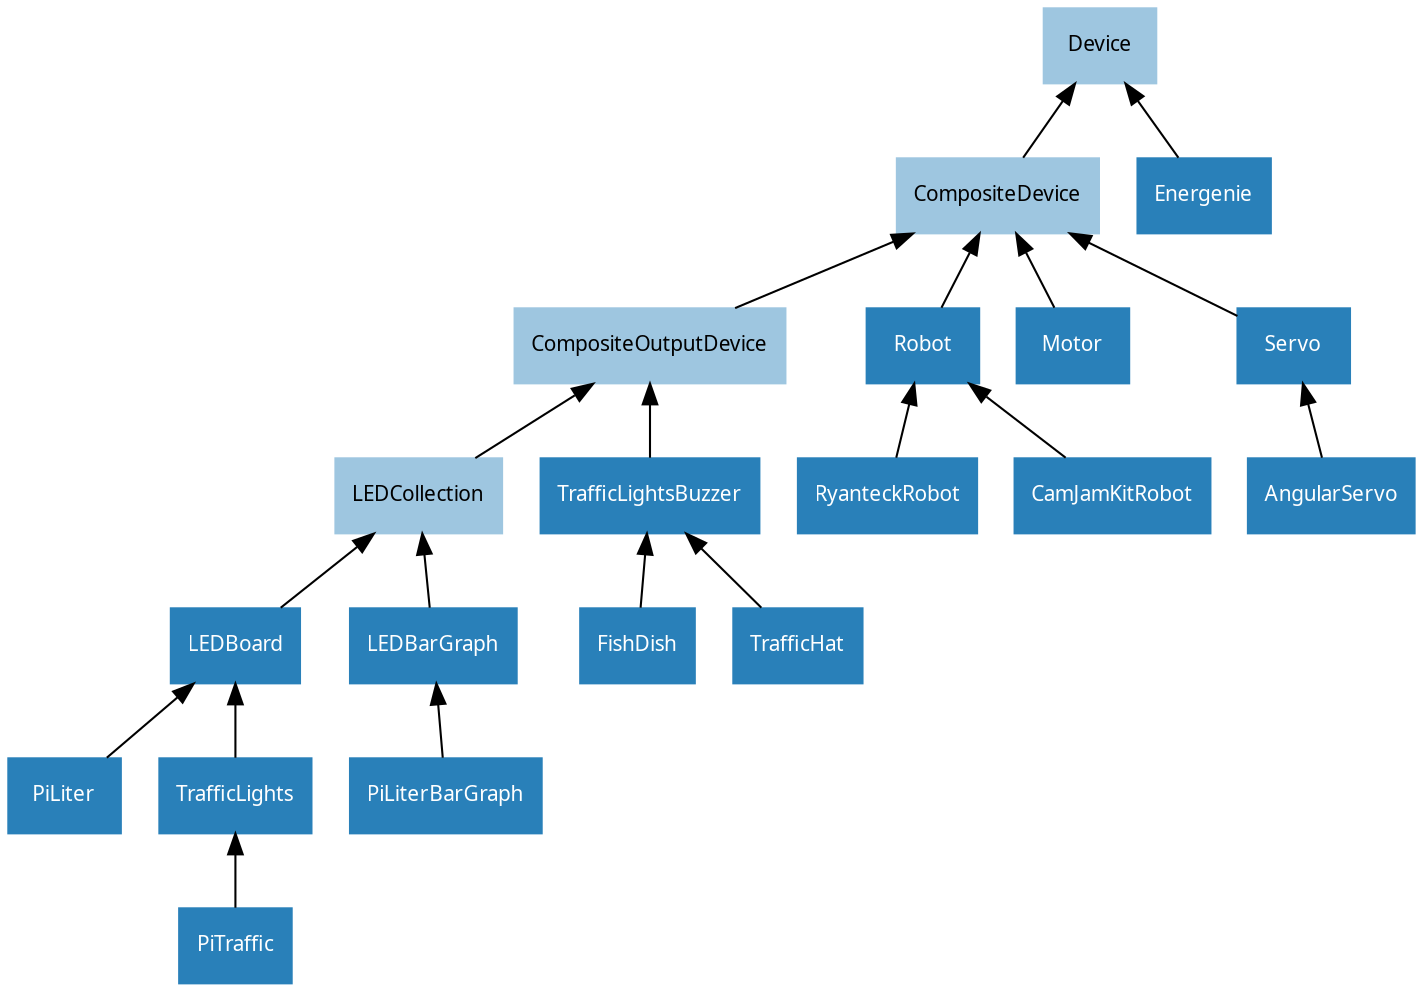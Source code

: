 /* vim: set et sw=4 sts=4: */

digraph classes {
    graph [rankdir=BT];
    node [shape=rect, style=filled, fontname=Sans, fontsize=10];
    edge [];

    /* Abstract classes */
    node [color="#9ec6e0", fontcolor="#000000"]
    Device;
    CompositeDevice;
    CompositeOutputDevice;
    LEDCollection;

    /* Concrete classes */
    node [color="#2980b9", fontcolor="#ffffff"];
    CompositeDevice->Device;
    CompositeOutputDevice->CompositeDevice;
    LEDCollection->CompositeOutputDevice;

    LEDBoard->LEDCollection;
    LEDBarGraph->LEDCollection;

    PiLiter->LEDBoard;
    PiLiterBarGraph->LEDBarGraph;
    TrafficLights->LEDBoard;
    PiTraffic->TrafficLights;
    TrafficLightsBuzzer->CompositeOutputDevice;
    FishDish->TrafficLightsBuzzer;
    TrafficHat->TrafficLightsBuzzer;
    Robot->CompositeDevice;
    RyanteckRobot->Robot;
    CamJamKitRobot->Robot;
    Motor->CompositeDevice;
    Servo->CompositeDevice;
    AngularServo->Servo;
    Energenie->Device;
}
